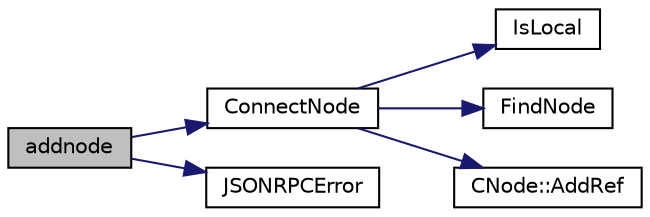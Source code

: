 digraph "addnode"
{
  edge [fontname="Helvetica",fontsize="10",labelfontname="Helvetica",labelfontsize="10"];
  node [fontname="Helvetica",fontsize="10",shape=record];
  rankdir="LR";
  Node0 [label="addnode",height=0.2,width=0.4,color="black", fillcolor="grey75", style="filled", fontcolor="black"];
  Node0 -> Node1 [color="midnightblue",fontsize="10",style="solid",fontname="Helvetica"];
  Node1 [label="ConnectNode",height=0.2,width=0.4,color="black", fillcolor="white", style="filled",URL="$net_8cpp.html#abd8cb3f96f11637f9e7f67aac9b783e8"];
  Node1 -> Node2 [color="midnightblue",fontsize="10",style="solid",fontname="Helvetica"];
  Node2 [label="IsLocal",height=0.2,width=0.4,color="black", fillcolor="white", style="filled",URL="$net_8cpp.html#a16fa1bd4d34c4c29c90903fc3cdf7517",tooltip="check whether a given address is potentially local "];
  Node1 -> Node3 [color="midnightblue",fontsize="10",style="solid",fontname="Helvetica"];
  Node3 [label="FindNode",height=0.2,width=0.4,color="black", fillcolor="white", style="filled",URL="$net_8cpp.html#a66a7371d8e724cac0b4495169cdf2859"];
  Node1 -> Node4 [color="midnightblue",fontsize="10",style="solid",fontname="Helvetica"];
  Node4 [label="CNode::AddRef",height=0.2,width=0.4,color="black", fillcolor="white", style="filled",URL="$class_c_node.html#afb65ed679f7bda59aab89e0f5afae292"];
  Node0 -> Node5 [color="midnightblue",fontsize="10",style="solid",fontname="Helvetica"];
  Node5 [label="JSONRPCError",height=0.2,width=0.4,color="black", fillcolor="white", style="filled",URL="$rpcprotocol_8cpp.html#a17b1bb111ab339efc951929834766039"];
}
